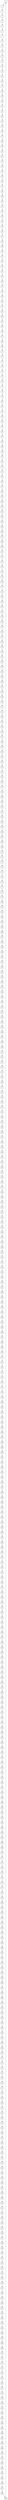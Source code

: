strict digraph  {
0 [delay=2];
1 [delay=6];
2 [delay=2];
3 [delay=10];
4 [delay=4];
5 [delay=5];
6 [delay=8];
7 [delay=8];
8 [delay=7];
9 [delay=10];
10 [delay=6];
11 [delay=10];
12 [delay=5];
13 [delay=10];
14 [delay=9];
15 [delay=5];
16 [delay=6];
17 [delay=3];
18 [delay=10];
19 [delay=6];
20 [delay=5];
21 [delay=6];
22 [delay=4];
23 [delay=6];
24 [delay=6];
25 [delay=3];
26 [delay=10];
27 [delay=10];
28 [delay=7];
29 [delay=6];
30 [delay=8];
31 [delay=5];
32 [delay=7];
33 [delay=1];
34 [delay=6];
35 [delay=5];
36 [delay=7];
37 [delay=6];
38 [delay=1];
39 [delay=8];
40 [delay=7];
41 [delay=2];
42 [delay=2];
43 [delay=1];
44 [delay=9];
45 [delay=2];
46 [delay=3];
47 [delay=1];
48 [delay=4];
49 [delay=10];
50 [delay=5];
51 [delay=10];
52 [delay=7];
53 [delay=3];
54 [delay=7];
55 [delay=1];
56 [delay=2];
57 [delay=10];
58 [delay=6];
59 [delay=9];
60 [delay=5];
61 [delay=10];
62 [delay=10];
63 [delay=9];
64 [delay=5];
65 [delay=6];
66 [delay=1];
67 [delay=5];
68 [delay=3];
69 [delay=3];
70 [delay=6];
71 [delay=8];
72 [delay=8];
73 [delay=2];
74 [delay=5];
75 [delay=5];
76 [delay=9];
77 [delay=3];
78 [delay=2];
79 [delay=9];
80 [delay=6];
81 [delay=7];
82 [delay=8];
83 [delay=7];
84 [delay=5];
85 [delay=8];
86 [delay=10];
87 [delay=5];
88 [delay=5];
89 [delay=7];
90 [delay=7];
91 [delay=5];
92 [delay=2];
93 [delay=3];
94 [delay=6];
95 [delay=6];
96 [delay=7];
97 [delay=3];
98 [delay=9];
99 [delay=1];
100 [delay=1];
101 [delay=4];
102 [delay=8];
103 [delay=5];
104 [delay=2];
105 [delay=7];
106 [delay=3];
107 [delay=10];
108 [delay=3];
109 [delay=9];
110 [delay=8];
111 [delay=5];
112 [delay=7];
113 [delay=9];
114 [delay=7];
115 [delay=9];
116 [delay=2];
117 [delay=7];
118 [delay=4];
119 [delay=5];
120 [delay=9];
121 [delay=7];
122 [delay=9];
123 [delay=9];
124 [delay=8];
125 [delay=10];
126 [delay=2];
127 [delay=8];
128 [delay=7];
129 [delay=5];
130 [delay=10];
131 [delay=5];
132 [delay=6];
133 [delay=5];
134 [delay=1];
135 [delay=4];
136 [delay=8];
137 [delay=5];
138 [delay=2];
139 [delay=1];
140 [delay=2];
141 [delay=1];
142 [delay=1];
143 [delay=5];
144 [delay=10];
145 [delay=5];
146 [delay=4];
147 [delay=4];
148 [delay=7];
149 [delay=7];
150 [delay=6];
151 [delay=2];
152 [delay=4];
153 [delay=7];
154 [delay=9];
155 [delay=10];
156 [delay=1];
157 [delay=10];
158 [delay=7];
159 [delay=6];
160 [delay=10];
161 [delay=9];
162 [delay=6];
163 [delay=6];
164 [delay=3];
165 [delay=4];
166 [delay=5];
167 [delay=9];
168 [delay=3];
169 [delay=4];
170 [delay=1];
171 [delay=5];
172 [delay=9];
173 [delay=10];
174 [delay=4];
175 [delay=9];
176 [delay=10];
177 [delay=1];
178 [delay=4];
179 [delay=3];
180 [delay=9];
181 [delay=3];
182 [delay=3];
183 [delay=1];
184 [delay=8];
185 [delay=3];
186 [delay=3];
187 [delay=1];
188 [delay=7];
189 [delay=3];
190 [delay=3];
191 [delay=8];
192 [delay=10];
193 [delay=1];
194 [delay=7];
195 [delay=5];
196 [delay=9];
197 [delay=6];
198 [delay=8];
199 [delay=6];
200 [delay=4];
201 [delay=1];
202 [delay=4];
203 [delay=7];
204 [delay=8];
205 [delay=6];
206 [delay=7];
207 [delay=5];
208 [delay=3];
209 [delay=4];
210 [delay=10];
211 [delay=9];
212 [delay=2];
213 [delay=6];
214 [delay=5];
215 [delay=6];
216 [delay=9];
217 [delay=7];
218 [delay=1];
219 [delay=2];
220 [delay=9];
221 [delay=3];
222 [delay=2];
223 [delay=1];
224 [delay=4];
225 [delay=4];
226 [delay=5];
227 [delay=1];
228 [delay=6];
229 [delay=2];
230 [delay=1];
231 [delay=10];
232 [delay=6];
233 [delay=1];
234 [delay=10];
235 [delay=2];
236 [delay=1];
237 [delay=8];
238 [delay=10];
239 [delay=2];
240 [delay=10];
241 [delay=2];
242 [delay=10];
243 [delay=8];
244 [delay=5];
245 [delay=10];
246 [delay=4];
247 [delay=10];
248 [delay=3];
249 [delay=9];
250 [delay=1];
251 [delay=8];
252 [delay=3];
253 [delay=2];
254 [delay=8];
255 [delay=10];
256 [delay=4];
257 [delay=3];
258 [delay=2];
259 [delay=8];
260 [delay=1];
261 [delay=5];
262 [delay=5];
263 [delay=6];
264 [delay=6];
265 [delay=7];
266 [delay=5];
267 [delay=6];
268 [delay=2];
269 [delay=4];
270 [delay=1];
271 [delay=6];
272 [delay=1];
273 [delay=2];
274 [delay=5];
275 [delay=8];
276 [delay=4];
277 [delay=3];
278 [delay=3];
279 [delay=2];
280 [delay=6];
281 [delay=9];
282 [delay=7];
283 [delay=7];
284 [delay=2];
285 [delay=8];
286 [delay=1];
287 [delay=7];
288 [delay=1];
289 [delay=7];
290 [delay=5];
291 [delay=3];
292 [delay=2];
293 [delay=10];
294 [delay=3];
295 [delay=10];
296 [delay=7];
297 [delay=7];
298 [delay=3];
299 [delay=3];
300 [delay=3];
301 [delay=4];
302 [delay=1];
303 [delay=1];
304 [delay=4];
305 [delay=8];
306 [delay=10];
307 [delay=4];
308 [delay=9];
309 [delay=7];
310 [delay=1];
311 [delay=5];
312 [delay=2];
313 [delay=8];
314 [delay=9];
315 [delay=6];
316 [delay=9];
317 [delay=8];
318 [delay=8];
319 [delay=2];
320 [delay=8];
321 [delay=6];
322 [delay=3];
323 [delay=8];
324 [delay=7];
325 [delay=5];
326 [delay=3];
327 [delay=4];
328 [delay=5];
329 [delay=8];
330 [delay=8];
331 [delay=6];
332 [delay=9];
333 [delay=7];
334 [delay=1];
335 [delay=2];
336 [delay=10];
337 [delay=3];
338 [delay=2];
339 [delay=3];
340 [delay=2];
341 [delay=6];
342 [delay=9];
343 [delay=2];
344 [delay=3];
345 [delay=9];
346 [delay=9];
347 [delay=9];
348 [delay=8];
349 [delay=7];
350 [delay=5];
351 [delay=1];
352 [delay=10];
353 [delay=9];
354 [delay=9];
355 [delay=9];
356 [delay=1];
357 [delay=10];
358 [delay=2];
359 [delay=4];
360 [delay=10];
361 [delay=3];
362 [delay=4];
363 [delay=1];
364 [delay=2];
365 [delay=5];
366 [delay=2];
367 [delay=10];
368 [delay=6];
369 [delay=2];
370 [delay=2];
371 [delay=4];
372 [delay=6];
373 [delay=6];
374 [delay=5];
375 [delay=4];
376 [delay=4];
377 [delay=4];
378 [delay=10];
379 [delay=4];
380 [delay=9];
381 [delay=3];
382 [delay=10];
383 [delay=5];
384 [delay=8];
385 [delay=4];
386 [delay=3];
387 [delay=5];
388 [delay=5];
389 [delay=9];
390 [delay=3];
391 [delay=1];
392 [delay=9];
393 [delay=5];
394 [delay=5];
395 [delay=4];
396 [delay=8];
397 [delay=4];
398 [delay=5];
399 [delay=5];
400 [delay=10];
401 [delay=8];
402 [delay=3];
403 [delay=5];
404 [delay=6];
405 [delay=8];
406 [delay=6];
407 [delay=8];
408 [delay=5];
409 [delay=1];
410 [delay=6];
411 [delay=2];
412 [delay=7];
413 [delay=9];
414 [delay=4];
415 [delay=10];
416 [delay=6];
417 [delay=10];
418 [delay=10];
419 [delay=8];
420 [delay=1];
421 [delay=9];
422 [delay=1];
423 [delay=1];
424 [delay=6];
425 [delay=2];
426 [delay=1];
427 [delay=8];
428 [delay=7];
429 [delay=8];
430 [delay=10];
431 [delay=1];
432 [delay=8];
433 [delay=7];
434 [delay=1];
435 [delay=1];
436 [delay=6];
437 [delay=1];
438 [delay=6];
439 [delay=6];
440 [delay=1];
441 [delay=10];
442 [delay=6];
443 [delay=1];
444 [delay=10];
445 [delay=1];
446 [delay=4];
447 [delay=2];
448 [delay=2];
449 [delay=8];
450 [delay=10];
451 [delay=1];
452 [delay=10];
453 [delay=5];
454 [delay=6];
455 [delay=10];
456 [delay=1];
457 [delay=5];
458 [delay=7];
459 [delay=9];
460 [delay=1];
461 [delay=10];
462 [delay=2];
463 [delay=3];
464 [delay=4];
465 [delay=9];
466 [delay=5];
467 [delay=8];
468 [delay=4];
469 [delay=6];
470 [delay=8];
471 [delay=1];
472 [delay=10];
473 [delay=10];
474 [delay=4];
475 [delay=1];
476 [delay=4];
477 [delay=1];
478 [delay=8];
479 [delay=6];
480 [delay=8];
481 [delay=3];
482 [delay=2];
483 [delay=1];
484 [delay=6];
485 [delay=8];
486 [delay=9];
487 [delay=10];
488 [delay=7];
489 [delay=8];
490 [delay=4];
491 [delay=5];
492 [delay=8];
493 [delay=10];
494 [delay=8];
495 [delay=2];
496 [delay=5];
497 [delay=5];
498 [delay=8];
499 [delay=10];
0 -> 1  [weight="1.0"];
1 -> 2  [weight="1.0"];
2 -> 3  [weight="0.0"];
3 -> 4  [weight="0.0"];
4 -> 5  [weight="4.0"];
5 -> 6  [weight="1.0"];
6 -> 7  [weight="0.0"];
7 -> 8  [weight="0.0"];
8 -> 9  [weight="0.0"];
9 -> 10  [weight="4.0"];
10 -> 11  [weight="0.0"];
11 -> 12  [weight="2.0"];
12 -> 13  [weight="0.0"];
13 -> 14  [weight="1.0"];
14 -> 15  [weight="2.0"];
15 -> 16  [weight="0.0"];
16 -> 17  [weight="1.0"];
17 -> 18  [weight="2.0"];
18 -> 19  [weight="1.0"];
19 -> 20  [weight="0.0"];
20 -> 21  [weight="2.0"];
21 -> 22  [weight="1.0"];
22 -> 23  [weight="0.0"];
23 -> 24  [weight="0.0"];
24 -> 25  [weight="0.0"];
25 -> 26  [weight="1.0"];
26 -> 27  [weight="0.0"];
27 -> 28  [weight="5.0"];
28 -> 29  [weight="1.0"];
29 -> 30  [weight="1.0"];
30 -> 31  [weight="0.0"];
31 -> 32  [weight="2.0"];
32 -> 33  [weight="0.0"];
33 -> 34  [weight="2.0"];
34 -> 35  [weight="1.0"];
35 -> 36  [weight="0.0"];
36 -> 37  [weight="2.0"];
37 -> 38  [weight="1.0"];
38 -> 39  [weight="0.0"];
39 -> 40  [weight="0.0"];
40 -> 41  [weight="2.0"];
41 -> 42  [weight="2.0"];
42 -> 43  [weight="1.0"];
43 -> 44  [weight="1.0"];
44 -> 45  [weight="0.0"];
45 -> 46  [weight="1.0"];
46 -> 47  [weight="2.0"];
47 -> 48  [weight="1.0"];
48 -> 49  [weight="1.0"];
49 -> 50  [weight="1.0"];
50 -> 51  [weight="0.0"];
51 -> 52  [weight="2.0"];
52 -> 53  [weight="0.0"];
53 -> 54  [weight="2.0"];
54 -> 55  [weight="0.0"];
55 -> 56  [weight="1.0"];
56 -> 57  [weight="0.0"];
57 -> 58  [weight="2.0"];
58 -> 59  [weight="1.0"];
59 -> 60  [weight="2.0"];
60 -> 61  [weight="0.0"];
61 -> 62  [weight="2.0"];
62 -> 63  [weight="0.0"];
63 -> 64  [weight="0.0"];
64 -> 65  [weight="3.0"];
65 -> 66  [weight="0.0"];
66 -> 67  [weight="0.0"];
67 -> 68  [weight="2.0"];
68 -> 69  [weight="2.0"];
69 -> 70  [weight="1.0"];
70 -> 71  [weight="0.0"];
71 -> 72  [weight="1.0"];
72 -> 73  [weight="0.0"];
73 -> 74  [weight="3.0"];
74 -> 75  [weight="1.0"];
75 -> 76  [weight="0.0"];
76 -> 77  [weight="0.0"];
77 -> 78  [weight="3.0"];
78 -> 79  [weight="1.0"];
79 -> 80  [weight="0.0"];
80 -> 81  [weight="0.0"];
81 -> 82  [weight="0.0"];
82 -> 83  [weight="2.0"];
83 -> 84  [weight="1.0"];
84 -> 85  [weight="0.0"];
85 -> 86  [weight="3.0"];
86 -> 87  [weight="0.0"];
87 -> 88  [weight="3.0"];
88 -> 89  [weight="0.0"];
89 -> 90  [weight="1.0"];
90 -> 91  [weight="0.0"];
91 -> 92  [weight="2.0"];
92 -> 93  [weight="1.0"];
93 -> 94  [weight="1.0"];
94 -> 95  [weight="1.0"];
95 -> 96  [weight="1.0"];
96 -> 97  [weight="2.0"];
97 -> 98  [weight="0.0"];
98 -> 99  [weight="2.0"];
99 -> 100  [weight="1.0"];
100 -> 101  [weight="1.0"];
101 -> 102  [weight="1.0"];
102 -> 103  [weight="0.0"];
103 -> 104  [weight="1.0"];
104 -> 105  [weight="2.0"];
105 -> 106  [weight="1.0"];
106 -> 107  [weight="1.0"];
107 -> 108  [weight="1.0"];
108 -> 109  [weight="1.0"];
109 -> 110  [weight="0.0"];
110 -> 111  [weight="1.0"];
111 -> 112  [weight="2.0"];
112 -> 113  [weight="1.0"];
113 -> 114  [weight="0.0"];
114 -> 115  [weight="0.0"];
115 -> 116  [weight="2.0"];
116 -> 117  [weight="2.0"];
117 -> 118  [weight="0.0"];
118 -> 119  [weight="0.0"];
119 -> 120  [weight="2.0"];
120 -> 121  [weight="0.0"];
121 -> 122  [weight="2.0"];
122 -> 123  [weight="0.0"];
123 -> 124  [weight="0.0"];
124 -> 125  [weight="4.0"];
125 -> 126  [weight="0.0"];
126 -> 127  [weight="1.0"];
127 -> 128  [weight="2.0"];
128 -> 129  [weight="1.0"];
129 -> 130  [weight="1.0"];
130 -> 131  [weight="0.0"];
131 -> 132  [weight="2.0"];
132 -> 133  [weight="1.0"];
133 -> 134  [weight="1.0"];
134 -> 135  [weight="1.0"];
135 -> 136  [weight="0.0"];
136 -> 137  [weight="1.0"];
137 -> 138  [weight="2.0"];
138 -> 139  [weight="0.0"];
139 -> 140  [weight="0.0"];
140 -> 141  [weight="0.0"];
141 -> 142  [weight="3.0"];
142 -> 143  [weight="0.0"];
143 -> 144  [weight="1.0"];
144 -> 145  [weight="0.0"];
145 -> 146  [weight="2.0"];
146 -> 147  [weight="0.0"];
147 -> 148  [weight="0.0"];
148 -> 149  [weight="1.0"];
149 -> 150  [weight="5.0"];
150 -> 151  [weight="1.0"];
151 -> 152  [weight="1.0"];
152 -> 153  [weight="0.0"];
153 -> 154  [weight="1.0"];
154 -> 155  [weight="1.0"];
155 -> 156  [weight="2.0"];
156 -> 157  [weight="1.0"];
157 -> 158  [weight="1.0"];
158 -> 159  [weight="0.0"];
159 -> 160  [weight="0.0"];
160 -> 161  [weight="2.0"];
161 -> 162  [weight="1.0"];
162 -> 163  [weight="2.0"];
163 -> 164  [weight="0.0"];
164 -> 165  [weight="2.0"];
165 -> 166  [weight="1.0"];
166 -> 167  [weight="1.0"];
167 -> 168  [weight="1.0"];
168 -> 169  [weight="1.0"];
169 -> 170  [weight="1.0"];
170 -> 171  [weight="1.0"];
171 -> 172  [weight="0.0"];
172 -> 173  [weight="0.0"];
173 -> 174  [weight="1.0"];
174 -> 175  [weight="2.0"];
175 -> 176  [weight="0.0"];
176 -> 177  [weight="3.0"];
177 -> 178  [weight="1.0"];
178 -> 179  [weight="1.0"];
179 -> 180  [weight="0.0"];
180 -> 181  [weight="0.0"];
181 -> 182  [weight="0.0"];
182 -> 183  [weight="0.0"];
183 -> 184  [weight="4.0"];
184 -> 185  [weight="1.0"];
185 -> 186  [weight="2.0"];
186 -> 187  [weight="0.0"];
187 -> 188  [weight="1.0"];
188 -> 189  [weight="1.0"];
189 -> 190  [weight="1.0"];
190 -> 191  [weight="0.0"];
191 -> 192  [weight="1.0"];
192 -> 193  [weight="1.0"];
193 -> 194  [weight="0.0"];
194 -> 195  [weight="1.0"];
195 -> 196  [weight="4.0"];
196 -> 197  [weight="1.0"];
197 -> 198  [weight="1.0"];
198 -> 199  [weight="0.0"];
199 -> 200  [weight="1.0"];
200 -> 201  [weight="0.0"];
201 -> 202  [weight="0.0"];
202 -> 203  [weight="0.0"];
203 -> 204  [weight="4.0"];
204 -> 205  [weight="0.0"];
205 -> 206  [weight="2.0"];
206 -> 207  [weight="0.0"];
207 -> 208  [weight="0.0"];
208 -> 209  [weight="3.0"];
209 -> 210  [weight="0.0"];
210 -> 211  [weight="0.0"];
211 -> 212  [weight="3.0"];
212 -> 213  [weight="0.0"];
213 -> 214  [weight="0.0"];
214 -> 215  [weight="0.0"];
215 -> 216  [weight="4.0"];
216 -> 217  [weight="1.0"];
217 -> 218  [weight="2.0"];
218 -> 219  [weight="0.0"];
219 -> 220  [weight="2.0"];
220 -> 221  [weight="0.0"];
221 -> 222  [weight="1.0"];
222 -> 223  [weight="2.0"];
223 -> 224  [weight="0.0"];
224 -> 225  [weight="0.0"];
225 -> 226  [weight="2.0"];
226 -> 227  [weight="0.0"];
227 -> 228  [weight="3.0"];
228 -> 229  [weight="1.0"];
229 -> 230  [weight="0.0"];
230 -> 231  [weight="0.0"];
231 -> 232  [weight="3.0"];
232 -> 233  [weight="0.0"];
233 -> 234  [weight="1.0"];
234 -> 235  [weight="1.0"];
235 -> 236  [weight="2.0"];
236 -> 237  [weight="0.0"];
237 -> 238  [weight="1.0"];
238 -> 239  [weight="1.0"];
239 -> 240  [weight="1.0"];
240 -> 241  [weight="0.0"];
241 -> 242  [weight="0.0"];
242 -> 243  [weight="4.0"];
243 -> 244  [weight="0.0"];
244 -> 245  [weight="2.0"];
245 -> 246  [weight="0.0"];
246 -> 247  [weight="2.0"];
247 -> 248  [weight="1.0"];
248 -> 249  [weight="0.0"];
249 -> 250  [weight="2.0"];
250 -> 251  [weight="0.0"];
251 -> 252  [weight="1.0"];
252 -> 253  [weight="0.0"];
253 -> 254  [weight="1.0"];
254 -> 255  [weight="2.0"];
255 -> 256  [weight="1.0"];
256 -> 257  [weight="2.0"];
257 -> 258  [weight="1.0"];
258 -> 259  [weight="1.0"];
259 -> 260  [weight="1.0"];
260 -> 261  [weight="0.0"];
261 -> 262  [weight="0.0"];
262 -> 263  [weight="3.0"];
263 -> 264  [weight="1.0"];
264 -> 265  [weight="0.0"];
265 -> 266  [weight="2.0"];
266 -> 267  [weight="0.0"];
267 -> 268  [weight="2.0"];
268 -> 269  [weight="1.0"];
269 -> 270  [weight="1.0"];
270 -> 271  [weight="0.0"];
271 -> 272  [weight="1.0"];
272 -> 273  [weight="2.0"];
273 -> 274  [weight="1.0"];
274 -> 275  [weight="0.0"];
275 -> 276  [weight="1.0"];
276 -> 277  [weight="1.0"];
277 -> 278  [weight="1.0"];
278 -> 279  [weight="2.0"];
279 -> 280  [weight="0.0"];
280 -> 281  [weight="2.0"];
281 -> 282  [weight="0.0"];
282 -> 283  [weight="2.0"];
283 -> 284  [weight="0.0"];
284 -> 285  [weight="2.0"];
285 -> 286  [weight="0.0"];
286 -> 287  [weight="2.0"];
287 -> 288  [weight="0.0"];
288 -> 289  [weight="2.0"];
289 -> 290  [weight="0.0"];
290 -> 291  [weight="2.0"];
291 -> 292  [weight="1.0"];
292 -> 293  [weight="1.0"];
293 -> 294  [weight="1.0"];
294 -> 295  [weight="1.0"];
295 -> 296  [weight="0.0"];
296 -> 297  [weight="0.0"];
297 -> 298  [weight="2.0"];
298 -> 299  [weight="1.0"];
299 -> 300  [weight="2.0"];
300 -> 301  [weight="0.0"];
301 -> 302  [weight="1.0"];
302 -> 303  [weight="0.0"];
303 -> 304  [weight="1.0"];
304 -> 305  [weight="2.0"];
305 -> 306  [weight="2.0"];
306 -> 307  [weight="1.0"];
307 -> 308  [weight="0.0"];
308 -> 309  [weight="2.0"];
309 -> 310  [weight="0.0"];
310 -> 311  [weight="2.0"];
311 -> 312  [weight="0.0"];
312 -> 313  [weight="0.0"];
313 -> 314  [weight="2.0"];
314 -> 315  [weight="0.0"];
315 -> 316  [weight="2.0"];
316 -> 317  [weight="2.0"];
317 -> 318  [weight="0.0"];
318 -> 319  [weight="2.0"];
319 -> 320  [weight="0.0"];
320 -> 321  [weight="0.0"];
321 -> 322  [weight="3.0"];
322 -> 323  [weight="1.0"];
323 -> 324  [weight="0.0"];
324 -> 325  [weight="1.0"];
325 -> 326  [weight="1.0"];
326 -> 327  [weight="2.0"];
327 -> 328  [weight="1.0"];
328 -> 329  [weight="0.0"];
329 -> 330  [weight="1.0"];
330 -> 331  [weight="2.0"];
331 -> 332  [weight="1.0"];
332 -> 333  [weight="0.0"];
333 -> 334  [weight="2.0"];
334 -> 335  [weight="0.0"];
335 -> 336  [weight="2.0"];
336 -> 337  [weight="0.0"];
337 -> 338  [weight="0.0"];
338 -> 339  [weight="2.0"];
339 -> 340  [weight="1.0"];
340 -> 341  [weight="0.0"];
341 -> 342  [weight="1.0"];
342 -> 343  [weight="1.0"];
343 -> 344  [weight="2.0"];
344 -> 345  [weight="2.0"];
345 -> 346  [weight="0.0"];
346 -> 347  [weight="2.0"];
347 -> 348  [weight="0.0"];
348 -> 349  [weight="0.0"];
349 -> 350  [weight="1.0"];
350 -> 351  [weight="0.0"];
351 -> 352  [weight="4.0"];
352 -> 353  [weight="1.0"];
353 -> 354  [weight="1.0"];
354 -> 355  [weight="1.0"];
355 -> 356  [weight="1.0"];
356 -> 357  [weight="0.0"];
357 -> 358  [weight="2.0"];
358 -> 359  [weight="0.0"];
359 -> 360  [weight="0.0"];
360 -> 361  [weight="1.0"];
361 -> 362  [weight="2.0"];
362 -> 363  [weight="1.0"];
363 -> 364  [weight="0.0"];
364 -> 365  [weight="3.0"];
365 -> 366  [weight="1.0"];
366 -> 367  [weight="1.0"];
367 -> 368  [weight="1.0"];
368 -> 369  [weight="1.0"];
369 -> 370  [weight="0.0"];
370 -> 371  [weight="0.0"];
371 -> 372  [weight="3.0"];
372 -> 373  [weight="0.0"];
373 -> 374  [weight="0.0"];
374 -> 375  [weight="3.0"];
375 -> 376  [weight="1.0"];
376 -> 377  [weight="0.0"];
377 -> 378  [weight="0.0"];
378 -> 379  [weight="1.0"];
379 -> 380  [weight="0.0"];
380 -> 381  [weight="1.0"];
381 -> 382  [weight="4.0"];
382 -> 383  [weight="1.0"];
383 -> 384  [weight="1.0"];
384 -> 385  [weight="0.0"];
385 -> 386  [weight="2.0"];
386 -> 387  [weight="0.0"];
387 -> 388  [weight="2.0"];
388 -> 389  [weight="1.0"];
389 -> 390  [weight="0.0"];
390 -> 391  [weight="2.0"];
391 -> 392  [weight="1.0"];
392 -> 393  [weight="0.0"];
393 -> 394  [weight="0.0"];
394 -> 395  [weight="2.0"];
395 -> 396  [weight="0.0"];
396 -> 397  [weight="0.0"];
397 -> 398  [weight="3.0"];
398 -> 399  [weight="0.0"];
399 -> 400  [weight="2.0"];
400 -> 401  [weight="1.0"];
401 -> 402  [weight="2.0"];
402 -> 403  [weight="1.0"];
403 -> 404  [weight="0.0"];
404 -> 405  [weight="2.0"];
405 -> 406  [weight="0.0"];
406 -> 407  [weight="2.0"];
407 -> 408  [weight="1.0"];
408 -> 409  [weight="1.0"];
409 -> 410  [weight="0.0"];
410 -> 411  [weight="1.0"];
411 -> 412  [weight="0.0"];
412 -> 413  [weight="0.0"];
413 -> 414  [weight="3.0"];
414 -> 415  [weight="0.0"];
415 -> 416  [weight="1.0"];
416 -> 417  [weight="2.0"];
417 -> 418  [weight="0.0"];
418 -> 419  [weight="3.0"];
419 -> 420  [weight="1.0"];
420 -> 421  [weight="1.0"];
421 -> 422  [weight="0.0"];
422 -> 423  [weight="2.0"];
423 -> 424  [weight="0.0"];
424 -> 425  [weight="0.0"];
425 -> 426  [weight="2.0"];
426 -> 427  [weight="0.0"];
427 -> 428  [weight="3.0"];
428 -> 429  [weight="1.0"];
429 -> 430  [weight="1.0"];
430 -> 431  [weight="0.0"];
431 -> 432  [weight="0.0"];
432 -> 433  [weight="0.0"];
433 -> 434  [weight="0.0"];
434 -> 435  [weight="3.0"];
435 -> 436  [weight="1.0"];
436 -> 437  [weight="3.0"];
437 -> 438  [weight="0.0"];
438 -> 439  [weight="2.0"];
439 -> 440  [weight="0.0"];
440 -> 441  [weight="0.0"];
441 -> 442  [weight="1.0"];
442 -> 443  [weight="1.0"];
443 -> 444  [weight="0.0"];
444 -> 445  [weight="1.0"];
445 -> 446  [weight="4.0"];
446 -> 447  [weight="0.0"];
447 -> 448  [weight="0.0"];
448 -> 449  [weight="2.0"];
449 -> 450  [weight="1.0"];
450 -> 451  [weight="0.0"];
451 -> 452  [weight="3.0"];
452 -> 453  [weight="1.0"];
453 -> 454  [weight="1.0"];
454 -> 455  [weight="1.0"];
455 -> 456  [weight="1.0"];
456 -> 457  [weight="1.0"];
457 -> 458  [weight="0.0"];
458 -> 459  [weight="0.0"];
459 -> 460  [weight="2.0"];
460 -> 461  [weight="2.0"];
461 -> 462  [weight="1.0"];
462 -> 463  [weight="1.0"];
463 -> 464  [weight="0.0"];
464 -> 465  [weight="0.0"];
465 -> 466  [weight="3.0"];
466 -> 467  [weight="1.0"];
467 -> 468  [weight="0.0"];
468 -> 469  [weight="0.0"];
469 -> 470  [weight="1.0"];
470 -> 471  [weight="0.0"];
471 -> 472  [weight="4.0"];
472 -> 473  [weight="0.0"];
473 -> 474  [weight="0.0"];
474 -> 475  [weight="2.0"];
475 -> 476  [weight="0.0"];
476 -> 477  [weight="1.0"];
477 -> 478  [weight="3.0"];
478 -> 479  [weight="0.0"];
479 -> 480  [weight="0.0"];
480 -> 481  [weight="3.0"];
481 -> 482  [weight="1.0"];
482 -> 483  [weight="1.0"];
483 -> 484  [weight="0.0"];
484 -> 485  [weight="1.0"];
485 -> 486  [weight="0.0"];
486 -> 487  [weight="0.0"];
487 -> 488  [weight="1.0"];
488 -> 489  [weight="3.0"];
489 -> 490  [weight="0.0"];
490 -> 491  [weight="3.0"];
491 -> 492  [weight="0.0"];
492 -> 493  [weight="0.0"];
493 -> 494  [weight="1.0"];
494 -> 495  [weight="1.0"];
495 -> 496  [weight="0.0"];
496 -> 497  [weight="1.0"];
497 -> 498  [weight="1.0"];
498 -> 499  [weight="0.0"];
499 -> 0  [weight="4.0"];
}
